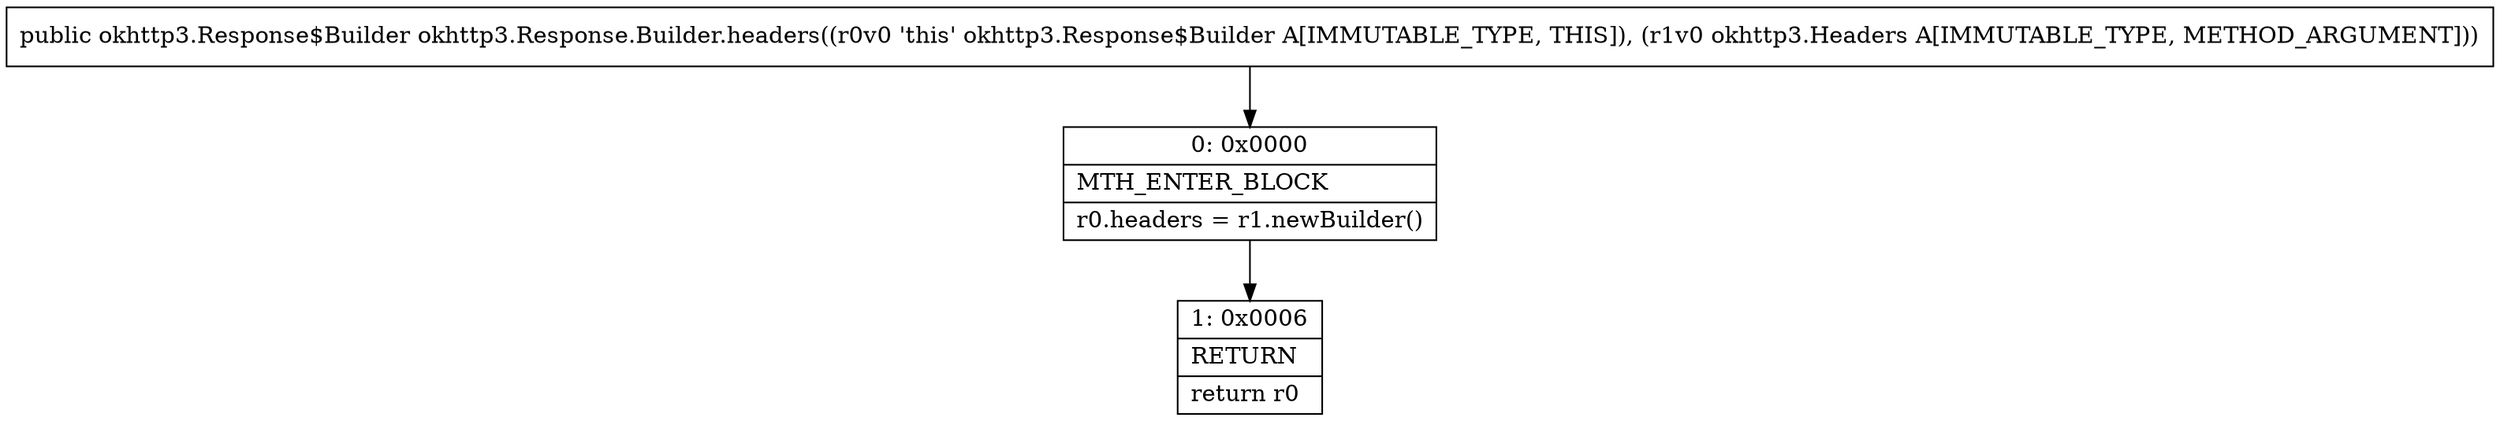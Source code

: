 digraph "CFG forokhttp3.Response.Builder.headers(Lokhttp3\/Headers;)Lokhttp3\/Response$Builder;" {
Node_0 [shape=record,label="{0\:\ 0x0000|MTH_ENTER_BLOCK\l|r0.headers = r1.newBuilder()\l}"];
Node_1 [shape=record,label="{1\:\ 0x0006|RETURN\l|return r0\l}"];
MethodNode[shape=record,label="{public okhttp3.Response$Builder okhttp3.Response.Builder.headers((r0v0 'this' okhttp3.Response$Builder A[IMMUTABLE_TYPE, THIS]), (r1v0 okhttp3.Headers A[IMMUTABLE_TYPE, METHOD_ARGUMENT])) }"];
MethodNode -> Node_0;
Node_0 -> Node_1;
}

